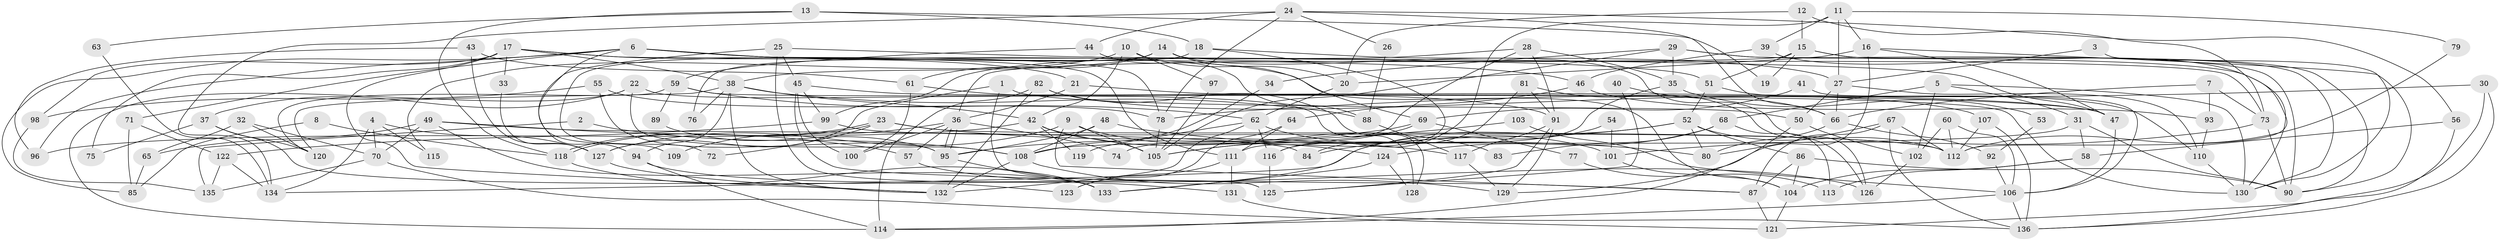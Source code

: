 // Generated by graph-tools (version 1.1) at 2025/02/03/09/25 03:02:15]
// undirected, 136 vertices, 272 edges
graph export_dot {
graph [start="1"]
  node [color=gray90,style=filled];
  1;
  2;
  3;
  4;
  5;
  6;
  7;
  8;
  9;
  10;
  11;
  12;
  13;
  14;
  15;
  16;
  17;
  18;
  19;
  20;
  21;
  22;
  23;
  24;
  25;
  26;
  27;
  28;
  29;
  30;
  31;
  32;
  33;
  34;
  35;
  36;
  37;
  38;
  39;
  40;
  41;
  42;
  43;
  44;
  45;
  46;
  47;
  48;
  49;
  50;
  51;
  52;
  53;
  54;
  55;
  56;
  57;
  58;
  59;
  60;
  61;
  62;
  63;
  64;
  65;
  66;
  67;
  68;
  69;
  70;
  71;
  72;
  73;
  74;
  75;
  76;
  77;
  78;
  79;
  80;
  81;
  82;
  83;
  84;
  85;
  86;
  87;
  88;
  89;
  90;
  91;
  92;
  93;
  94;
  95;
  96;
  97;
  98;
  99;
  100;
  101;
  102;
  103;
  104;
  105;
  106;
  107;
  108;
  109;
  110;
  111;
  112;
  113;
  114;
  115;
  116;
  117;
  118;
  119;
  120;
  121;
  122;
  123;
  124;
  125;
  126;
  127;
  128;
  129;
  130;
  131;
  132;
  133;
  134;
  135;
  136;
  1 -- 127;
  1 -- 125;
  1 -- 50;
  2 -- 108;
  2 -- 135;
  3 -- 27;
  3 -- 130;
  4 -- 134;
  4 -- 70;
  4 -- 115;
  4 -- 127;
  5 -- 31;
  5 -- 102;
  5 -- 68;
  5 -- 130;
  6 -- 51;
  6 -- 96;
  6 -- 46;
  6 -- 71;
  6 -- 78;
  6 -- 85;
  6 -- 104;
  6 -- 109;
  7 -- 93;
  7 -- 66;
  7 -- 73;
  8 -- 85;
  8 -- 118;
  9 -- 127;
  9 -- 87;
  9 -- 83;
  9 -- 105;
  10 -- 42;
  10 -- 20;
  10 -- 97;
  10 -- 115;
  11 -- 27;
  11 -- 16;
  11 -- 39;
  11 -- 79;
  11 -- 116;
  12 -- 73;
  12 -- 15;
  12 -- 20;
  13 -- 118;
  13 -- 18;
  13 -- 19;
  13 -- 63;
  14 -- 126;
  14 -- 73;
  14 -- 38;
  14 -- 61;
  14 -- 69;
  14 -- 72;
  15 -- 90;
  15 -- 51;
  15 -- 19;
  15 -- 36;
  15 -- 130;
  16 -- 90;
  16 -- 129;
  16 -- 20;
  16 -- 47;
  17 -- 21;
  17 -- 132;
  17 -- 33;
  17 -- 38;
  17 -- 75;
  17 -- 98;
  17 -- 111;
  18 -- 27;
  18 -- 111;
  18 -- 76;
  20 -- 62;
  21 -- 36;
  21 -- 47;
  22 -- 128;
  22 -- 37;
  22 -- 108;
  22 -- 114;
  23 -- 117;
  23 -- 118;
  23 -- 118;
  23 -- 72;
  23 -- 112;
  24 -- 134;
  24 -- 78;
  24 -- 26;
  24 -- 44;
  24 -- 56;
  24 -- 66;
  25 -- 125;
  25 -- 47;
  25 -- 45;
  25 -- 94;
  26 -- 88;
  27 -- 50;
  27 -- 66;
  27 -- 110;
  28 -- 91;
  28 -- 99;
  28 -- 35;
  28 -- 74;
  29 -- 105;
  29 -- 130;
  29 -- 34;
  29 -- 35;
  29 -- 90;
  30 -- 78;
  30 -- 136;
  30 -- 121;
  31 -- 108;
  31 -- 90;
  31 -- 58;
  32 -- 120;
  32 -- 65;
  32 -- 70;
  33 -- 127;
  34 -- 108;
  35 -- 53;
  35 -- 116;
  36 -- 95;
  36 -- 95;
  36 -- 57;
  36 -- 74;
  36 -- 100;
  36 -- 109;
  37 -- 123;
  37 -- 120;
  37 -- 75;
  38 -- 42;
  38 -- 76;
  38 -- 88;
  38 -- 94;
  38 -- 120;
  38 -- 132;
  39 -- 112;
  39 -- 46;
  40 -- 66;
  40 -- 125;
  41 -- 106;
  41 -- 69;
  42 -- 105;
  42 -- 96;
  42 -- 119;
  42 -- 124;
  43 -- 61;
  43 -- 127;
  43 -- 96;
  44 -- 59;
  44 -- 88;
  45 -- 47;
  45 -- 87;
  45 -- 99;
  45 -- 100;
  46 -- 64;
  46 -- 93;
  47 -- 106;
  48 -- 80;
  48 -- 108;
  48 -- 95;
  49 -- 57;
  49 -- 70;
  49 -- 65;
  49 -- 84;
  49 -- 133;
  50 -- 114;
  50 -- 102;
  51 -- 110;
  51 -- 52;
  52 -- 112;
  52 -- 86;
  52 -- 80;
  52 -- 84;
  52 -- 134;
  53 -- 92;
  54 -- 101;
  54 -- 133;
  55 -- 95;
  55 -- 78;
  55 -- 98;
  56 -- 58;
  56 -- 136;
  57 -- 126;
  58 -- 104;
  58 -- 113;
  59 -- 62;
  59 -- 130;
  59 -- 89;
  59 -- 120;
  60 -- 112;
  60 -- 106;
  60 -- 102;
  61 -- 100;
  61 -- 91;
  62 -- 116;
  62 -- 101;
  62 -- 119;
  62 -- 132;
  63 -- 134;
  64 -- 111;
  64 -- 123;
  65 -- 85;
  66 -- 80;
  66 -- 92;
  67 -- 87;
  67 -- 112;
  67 -- 80;
  67 -- 136;
  68 -- 124;
  68 -- 83;
  68 -- 113;
  69 -- 95;
  69 -- 77;
  69 -- 105;
  70 -- 121;
  70 -- 135;
  71 -- 122;
  71 -- 85;
  73 -- 101;
  73 -- 90;
  77 -- 113;
  78 -- 105;
  79 -- 112;
  81 -- 84;
  81 -- 91;
  81 -- 126;
  82 -- 132;
  82 -- 114;
  82 -- 107;
  82 -- 128;
  86 -- 87;
  86 -- 90;
  86 -- 104;
  87 -- 121;
  88 -- 117;
  89 -- 95;
  91 -- 129;
  91 -- 117;
  91 -- 125;
  92 -- 106;
  93 -- 110;
  94 -- 114;
  94 -- 131;
  95 -- 133;
  97 -- 105;
  98 -- 135;
  99 -- 112;
  99 -- 122;
  101 -- 104;
  102 -- 126;
  103 -- 106;
  103 -- 105;
  104 -- 121;
  106 -- 114;
  106 -- 136;
  107 -- 136;
  107 -- 112;
  108 -- 132;
  108 -- 129;
  110 -- 130;
  111 -- 131;
  111 -- 123;
  116 -- 125;
  117 -- 129;
  118 -- 133;
  122 -- 135;
  122 -- 134;
  124 -- 133;
  124 -- 128;
  127 -- 132;
  131 -- 136;
}
